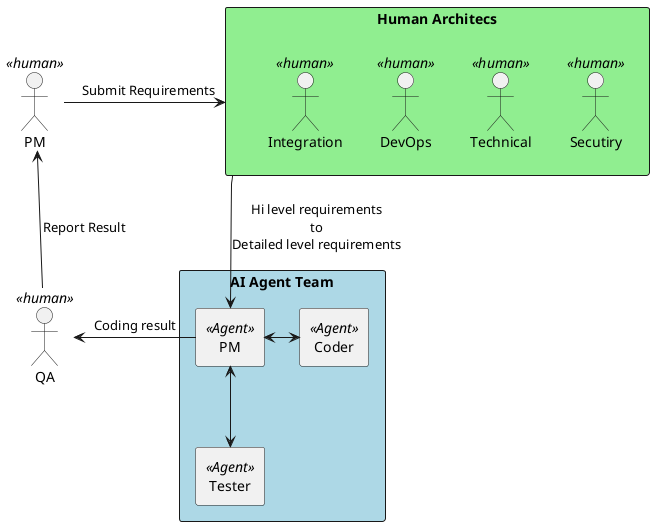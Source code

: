 @startuml "aiagents"
actor "PM" as HUMAN_PM<<human>>
actor "QA" as HUMAN_QA<<human>>
rectangle "AI Agent Team" as AI_AGENT_TEAM #lightblue {
    rectangle "Coder" as CODER<<Agent>>
    rectangle "Tester" as TESTER<<Agent>>
    rectangle "PM" as API<<Agent>>
}
rectangle "Human Architecs" as AI_AGENT_ARCHITECTS #lightgreen {
    actor "DevOps" as DA<<human>>
    actor "Technical" as TA<<human>>
    actor "Secutiry" as SA<<human>>
    actor "Integration" as IA<<human>>
}
HUMAN_PM -right-> AI_AGENT_ARCHITECTS: Submit Requirements
AI_AGENT_ARCHITECTS -down-> API: Hi level requirements\nto\nDetailed level requirements
TA -right[hidden]- SA
API <-right-> CODER
API <-down-> TESTER
'CODER <-right[hidden]-> TESTER
'TESTER <-right[hidden]-> API
'API -right[hidden]-> HUMAN_QA
API -left-> HUMAN_QA: Coding result
HUMAN_QA -up-> HUMAN_PM: Report Result
@enduml